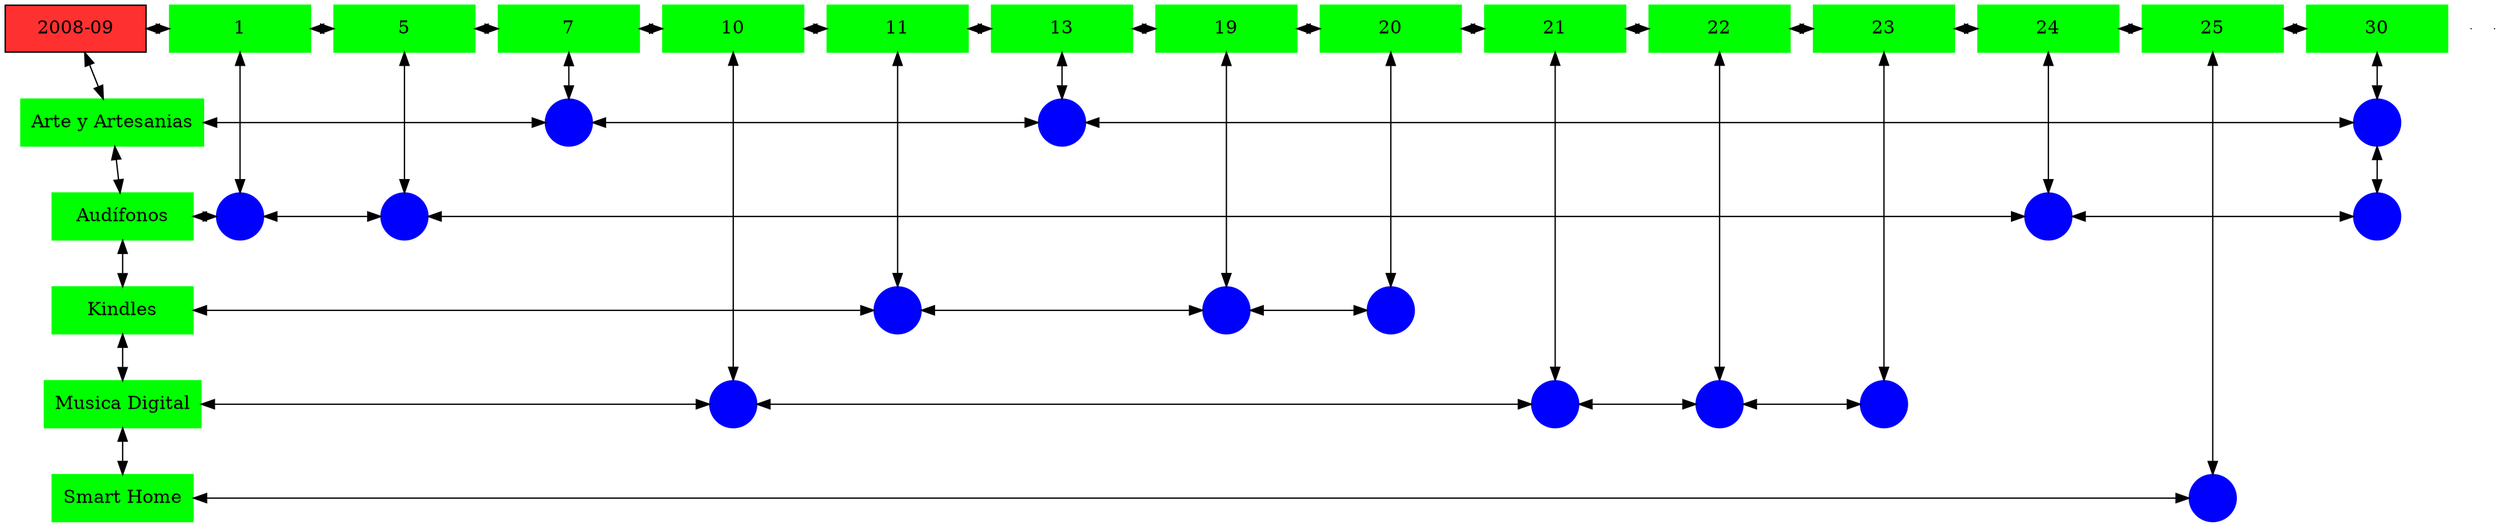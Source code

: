 digraph G{
node[shape="box"];
nodeMt[ label = "2008-09", width = 1.5, style = filled, fillcolor = firebrick1, group = 1 ];
e0[ shape = point, width = 0 ];
e1[ shape = point, width = 0 ];
node0xc001f86b90[label="1",color=green,style =filled,width = 1.5 group=1];
nodeMt->node0xc001f86b90[dir="both"];
{rank=same;nodeMt;node0xc001f86b90;}
node0xc001edbcc0[label="5",color=green,style =filled,width = 1.5 group=5];
node0xc001f86b90->node0xc001edbcc0[dir="both"];
{rank=same;node0xc001f86b90;node0xc001edbcc0;}
node0xc002148eb0[label="7",color=green,style =filled,width = 1.5 group=7];
node0xc001edbcc0->node0xc002148eb0[dir="both"];
{rank=same;node0xc001edbcc0;node0xc002148eb0;}
node0xc002136550[label="10",color=green,style =filled,width = 1.5 group=10];
node0xc002148eb0->node0xc002136550[dir="both"];
{rank=same;node0xc002148eb0;node0xc002136550;}
node0xc001ee5860[label="11",color=green,style =filled,width = 1.5 group=11];
node0xc002136550->node0xc001ee5860[dir="both"];
{rank=same;node0xc002136550;node0xc001ee5860;}
node0xc001ec1540[label="13",color=green,style =filled,width = 1.5 group=13];
node0xc001ee5860->node0xc001ec1540[dir="both"];
{rank=same;node0xc001ee5860;node0xc001ec1540;}
node0xc001f796d0[label="19",color=green,style =filled,width = 1.5 group=19];
node0xc001ec1540->node0xc001f796d0[dir="both"];
{rank=same;node0xc001ec1540;node0xc001f796d0;}
node0xc001f2caf0[label="20",color=green,style =filled,width = 1.5 group=20];
node0xc001f796d0->node0xc001f2caf0[dir="both"];
{rank=same;node0xc001f796d0;node0xc001f2caf0;}
node0xc001ecacd0[label="21",color=green,style =filled,width = 1.5 group=21];
node0xc001f2caf0->node0xc001ecacd0[dir="both"];
{rank=same;node0xc001f2caf0;node0xc001ecacd0;}
node0xc001f05270[label="22",color=green,style =filled,width = 1.5 group=22];
node0xc001ecacd0->node0xc001f05270[dir="both"];
{rank=same;node0xc001ecacd0;node0xc001f05270;}
node0xc001e6f3b0[label="23",color=green,style =filled,width = 1.5 group=23];
node0xc001f05270->node0xc001e6f3b0[dir="both"];
{rank=same;node0xc001f05270;node0xc001e6f3b0;}
node0xc001f4abe0[label="24",color=green,style =filled,width = 1.5 group=24];
node0xc001e6f3b0->node0xc001f4abe0[dir="both"];
{rank=same;node0xc001e6f3b0;node0xc001f4abe0;}
node0xc00206c190[label="25",color=green,style =filled,width = 1.5 group=25];
node0xc001f4abe0->node0xc00206c190[dir="both"];
{rank=same;node0xc001f4abe0;node0xc00206c190;}
node0xc00209eb90[label="30",color=green,style =filled,width = 1.5 group=30];
node0xc00206c190->node0xc00209eb90[dir="both"];
{rank=same;node0xc00206c190;node0xc00209eb90;}
node0xc001ec14f0[label="Arte y Artesanias",color=green,style =filled width = 1.5 group=1];
node0xc00213f800[label="",color=blue,style =filled, width = 0.5 group=7 shape=circle];
node0xc001ec14f0->node0xc00213f800[dir="both"];
{rank=same;node0xc001ec14f0;node0xc00213f800;}
node0xc001ebd380[label="",color=blue,style =filled, width = 0.5 group=13 shape=circle];
node0xc00213f800->node0xc001ebd380[dir="both"];
{rank=same;node0xc001ebd380;node0xc00213f800;}
node0xc00208df00[label="",color=blue,style =filled, width = 0.5 group=30 shape=circle];
node0xc001ebd380->node0xc00208df00[dir="both"];
{rank=same;node0xc00208df00;node0xc001ebd380;}
node0xc001edbc70[label="Audífonos",color=green,style =filled width = 1.5 group=1];
node0xc001f88680[label="",color=blue,style =filled, width = 0.5 group=1 shape=circle];
node0xc001edbc70->node0xc001f88680[dir="both"];
{rank=same;node0xc001edbc70;node0xc001f88680;}
node0xc001ed3e80[label="",color=blue,style =filled, width = 0.5 group=5 shape=circle];
node0xc001f88680->node0xc001ed3e80[dir="both"];
{rank=same;node0xc001ed3e80;node0xc001f88680;}
node0xc001f41580[label="",color=blue,style =filled, width = 0.5 group=24 shape=circle];
node0xc001ed3e80->node0xc001f41580[dir="both"];
{rank=same;node0xc001f41580;node0xc001ed3e80;}
node0xc0020a7d00[label="",color=blue,style =filled, width = 0.5 group=30 shape=circle];
node0xc001f41580->node0xc0020a7d00[dir="both"];
{rank=same;node0xc0020a7d00;node0xc001f41580;}
node0xc001ee5810[label="Kindles",color=green,style =filled width = 1.5 group=1];
node0xc001ee2f00[label="",color=blue,style =filled, width = 0.5 group=11 shape=circle];
node0xc001ee5810->node0xc001ee2f00[dir="both"];
{rank=same;node0xc001ee5810;node0xc001ee2f00;}
node0xc001f71900[label="",color=blue,style =filled, width = 0.5 group=19 shape=circle];
node0xc001ee2f00->node0xc001f71900[dir="both"];
{rank=same;node0xc001f71900;node0xc001ee2f00;}
node0xc001f28c80[label="",color=blue,style =filled, width = 0.5 group=20 shape=circle];
node0xc001f71900->node0xc001f28c80[dir="both"];
{rank=same;node0xc001f28c80;node0xc001f71900;}
node0xc001e6f360[label="Musica Digital",color=green,style =filled width = 1.5 group=1];
node0xc00212b700[label="",color=blue,style =filled, width = 0.5 group=10 shape=circle];
node0xc001e6f360->node0xc00212b700[dir="both"];
{rank=same;node0xc001e6f360;node0xc00212b700;}
node0xc001ed2200[label="",color=blue,style =filled, width = 0.5 group=21 shape=circle];
node0xc00212b700->node0xc001ed2200[dir="both"];
{rank=same;node0xc001ed2200;node0xc00212b700;}
node0xc001f01300[label="",color=blue,style =filled, width = 0.5 group=22 shape=circle];
node0xc001ed2200->node0xc001f01300[dir="both"];
{rank=same;node0xc001f01300;node0xc001ed2200;}
node0xc001e74280[label="",color=blue,style =filled, width = 0.5 group=23 shape=circle];
node0xc001f01300->node0xc001e74280[dir="both"];
{rank=same;node0xc001e74280;node0xc001f01300;}
node0xc00206c140[label="Smart Home",color=green,style =filled width = 1.5 group=1];
node0xc002065080[label="",color=blue,style =filled, width = 0.5 group=25 shape=circle];
node0xc00206c140->node0xc002065080[dir="both"];
{rank=same;node0xc00206c140;node0xc002065080;}
node0xc001f86b90->node0xc001f88680[dir="both"];
node0xc001edbcc0->node0xc001ed3e80[dir="both"];
node0xc002148eb0->node0xc00213f800[dir="both"];
node0xc002136550->node0xc00212b700[dir="both"];
node0xc001ee5860->node0xc001ee2f00[dir="both"];
node0xc001ec1540->node0xc001ebd380[dir="both"];
node0xc001f796d0->node0xc001f71900[dir="both"];
node0xc001f2caf0->node0xc001f28c80[dir="both"];
node0xc001ecacd0->node0xc001ed2200[dir="both"];
node0xc001f05270->node0xc001f01300[dir="both"];
node0xc001e6f3b0->node0xc001e74280[dir="both"];
node0xc001f4abe0->node0xc001f41580[dir="both"];
node0xc00206c190->node0xc002065080[dir="both"];
node0xc00209eb90->node0xc00208df00[dir="both"];
node0xc00208df00->node0xc0020a7d00[dir="both"];
nodeMt->node0xc001ec14f0[dir="both"];
node0xc001ec14f0->node0xc001edbc70[dir="both"];
node0xc001edbc70->node0xc001ee5810[dir="both"];
node0xc001ee5810->node0xc001e6f360[dir="both"];
node0xc001e6f360->node0xc00206c140[dir="both"];
}
